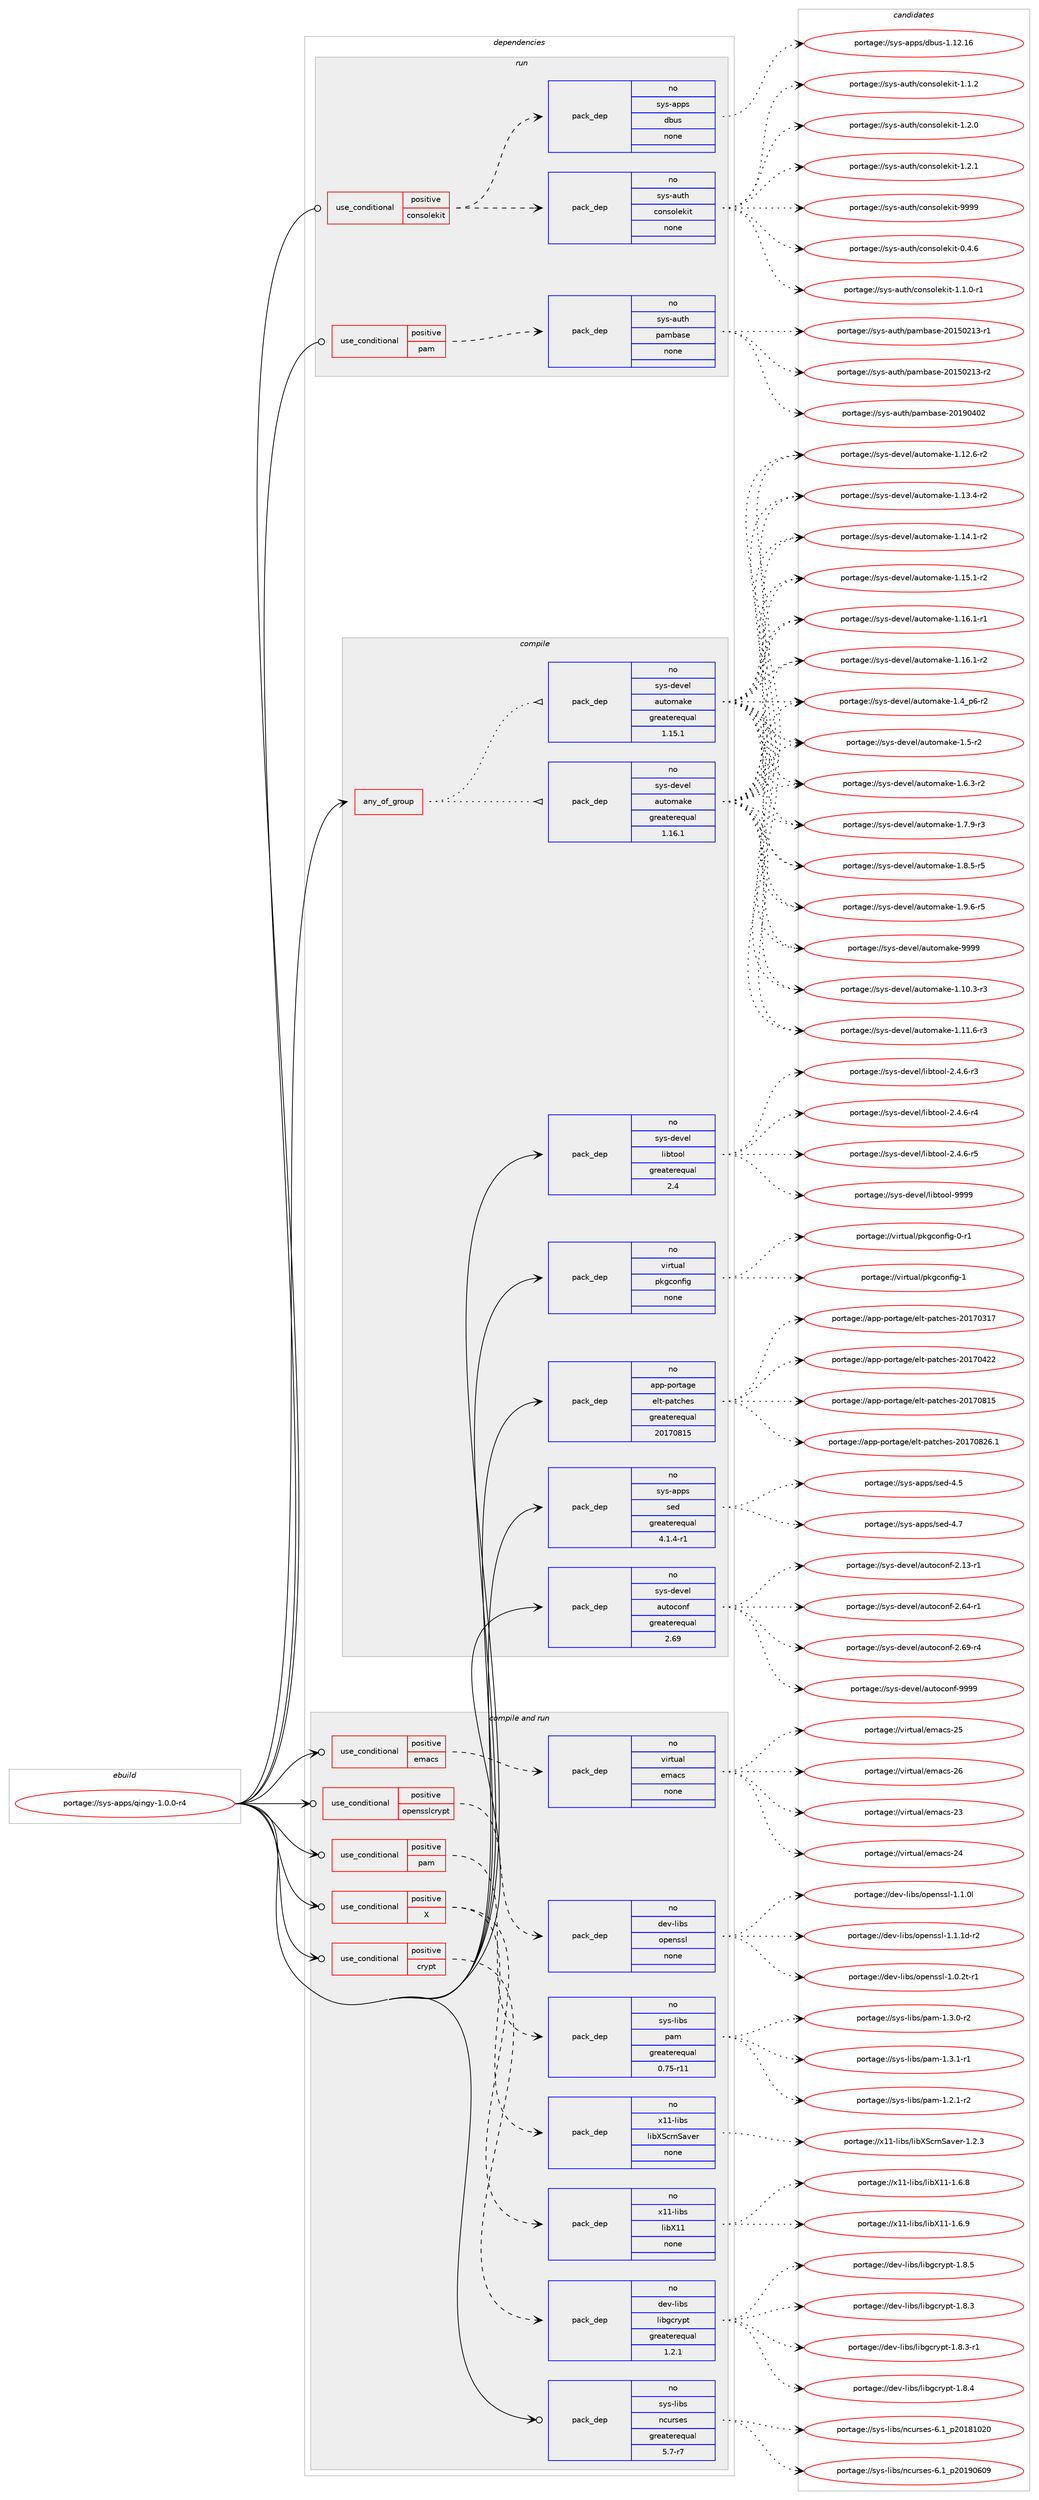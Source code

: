 digraph prolog {

# *************
# Graph options
# *************

newrank=true;
concentrate=true;
compound=true;
graph [rankdir=LR,fontname=Helvetica,fontsize=10,ranksep=1.5];#, ranksep=2.5, nodesep=0.2];
edge  [arrowhead=vee];
node  [fontname=Helvetica,fontsize=10];

# **********
# The ebuild
# **********

subgraph cluster_leftcol {
color=gray;
rank=same;
label=<<i>ebuild</i>>;
id [label="portage://sys-apps/qingy-1.0.0-r4", color=red, width=4, href="../sys-apps/qingy-1.0.0-r4.svg"];
}

# ****************
# The dependencies
# ****************

subgraph cluster_midcol {
color=gray;
label=<<i>dependencies</i>>;
subgraph cluster_compile {
fillcolor="#eeeeee";
style=filled;
label=<<i>compile</i>>;
subgraph any6636 {
dependency410830 [label=<<TABLE BORDER="0" CELLBORDER="1" CELLSPACING="0" CELLPADDING="4"><TR><TD CELLPADDING="10">any_of_group</TD></TR></TABLE>>, shape=none, color=red];subgraph pack303972 {
dependency410831 [label=<<TABLE BORDER="0" CELLBORDER="1" CELLSPACING="0" CELLPADDING="4" WIDTH="220"><TR><TD ROWSPAN="6" CELLPADDING="30">pack_dep</TD></TR><TR><TD WIDTH="110">no</TD></TR><TR><TD>sys-devel</TD></TR><TR><TD>automake</TD></TR><TR><TD>greaterequal</TD></TR><TR><TD>1.16.1</TD></TR></TABLE>>, shape=none, color=blue];
}
dependency410830:e -> dependency410831:w [weight=20,style="dotted",arrowhead="oinv"];
subgraph pack303973 {
dependency410832 [label=<<TABLE BORDER="0" CELLBORDER="1" CELLSPACING="0" CELLPADDING="4" WIDTH="220"><TR><TD ROWSPAN="6" CELLPADDING="30">pack_dep</TD></TR><TR><TD WIDTH="110">no</TD></TR><TR><TD>sys-devel</TD></TR><TR><TD>automake</TD></TR><TR><TD>greaterequal</TD></TR><TR><TD>1.15.1</TD></TR></TABLE>>, shape=none, color=blue];
}
dependency410830:e -> dependency410832:w [weight=20,style="dotted",arrowhead="oinv"];
}
id:e -> dependency410830:w [weight=20,style="solid",arrowhead="vee"];
subgraph pack303974 {
dependency410833 [label=<<TABLE BORDER="0" CELLBORDER="1" CELLSPACING="0" CELLPADDING="4" WIDTH="220"><TR><TD ROWSPAN="6" CELLPADDING="30">pack_dep</TD></TR><TR><TD WIDTH="110">no</TD></TR><TR><TD>app-portage</TD></TR><TR><TD>elt-patches</TD></TR><TR><TD>greaterequal</TD></TR><TR><TD>20170815</TD></TR></TABLE>>, shape=none, color=blue];
}
id:e -> dependency410833:w [weight=20,style="solid",arrowhead="vee"];
subgraph pack303975 {
dependency410834 [label=<<TABLE BORDER="0" CELLBORDER="1" CELLSPACING="0" CELLPADDING="4" WIDTH="220"><TR><TD ROWSPAN="6" CELLPADDING="30">pack_dep</TD></TR><TR><TD WIDTH="110">no</TD></TR><TR><TD>sys-apps</TD></TR><TR><TD>sed</TD></TR><TR><TD>greaterequal</TD></TR><TR><TD>4.1.4-r1</TD></TR></TABLE>>, shape=none, color=blue];
}
id:e -> dependency410834:w [weight=20,style="solid",arrowhead="vee"];
subgraph pack303976 {
dependency410835 [label=<<TABLE BORDER="0" CELLBORDER="1" CELLSPACING="0" CELLPADDING="4" WIDTH="220"><TR><TD ROWSPAN="6" CELLPADDING="30">pack_dep</TD></TR><TR><TD WIDTH="110">no</TD></TR><TR><TD>sys-devel</TD></TR><TR><TD>autoconf</TD></TR><TR><TD>greaterequal</TD></TR><TR><TD>2.69</TD></TR></TABLE>>, shape=none, color=blue];
}
id:e -> dependency410835:w [weight=20,style="solid",arrowhead="vee"];
subgraph pack303977 {
dependency410836 [label=<<TABLE BORDER="0" CELLBORDER="1" CELLSPACING="0" CELLPADDING="4" WIDTH="220"><TR><TD ROWSPAN="6" CELLPADDING="30">pack_dep</TD></TR><TR><TD WIDTH="110">no</TD></TR><TR><TD>sys-devel</TD></TR><TR><TD>libtool</TD></TR><TR><TD>greaterequal</TD></TR><TR><TD>2.4</TD></TR></TABLE>>, shape=none, color=blue];
}
id:e -> dependency410836:w [weight=20,style="solid",arrowhead="vee"];
subgraph pack303978 {
dependency410837 [label=<<TABLE BORDER="0" CELLBORDER="1" CELLSPACING="0" CELLPADDING="4" WIDTH="220"><TR><TD ROWSPAN="6" CELLPADDING="30">pack_dep</TD></TR><TR><TD WIDTH="110">no</TD></TR><TR><TD>virtual</TD></TR><TR><TD>pkgconfig</TD></TR><TR><TD>none</TD></TR><TR><TD></TD></TR></TABLE>>, shape=none, color=blue];
}
id:e -> dependency410837:w [weight=20,style="solid",arrowhead="vee"];
}
subgraph cluster_compileandrun {
fillcolor="#eeeeee";
style=filled;
label=<<i>compile and run</i>>;
subgraph cond99999 {
dependency410838 [label=<<TABLE BORDER="0" CELLBORDER="1" CELLSPACING="0" CELLPADDING="4"><TR><TD ROWSPAN="3" CELLPADDING="10">use_conditional</TD></TR><TR><TD>positive</TD></TR><TR><TD>X</TD></TR></TABLE>>, shape=none, color=red];
subgraph pack303979 {
dependency410839 [label=<<TABLE BORDER="0" CELLBORDER="1" CELLSPACING="0" CELLPADDING="4" WIDTH="220"><TR><TD ROWSPAN="6" CELLPADDING="30">pack_dep</TD></TR><TR><TD WIDTH="110">no</TD></TR><TR><TD>x11-libs</TD></TR><TR><TD>libX11</TD></TR><TR><TD>none</TD></TR><TR><TD></TD></TR></TABLE>>, shape=none, color=blue];
}
dependency410838:e -> dependency410839:w [weight=20,style="dashed",arrowhead="vee"];
subgraph pack303980 {
dependency410840 [label=<<TABLE BORDER="0" CELLBORDER="1" CELLSPACING="0" CELLPADDING="4" WIDTH="220"><TR><TD ROWSPAN="6" CELLPADDING="30">pack_dep</TD></TR><TR><TD WIDTH="110">no</TD></TR><TR><TD>x11-libs</TD></TR><TR><TD>libXScrnSaver</TD></TR><TR><TD>none</TD></TR><TR><TD></TD></TR></TABLE>>, shape=none, color=blue];
}
dependency410838:e -> dependency410840:w [weight=20,style="dashed",arrowhead="vee"];
}
id:e -> dependency410838:w [weight=20,style="solid",arrowhead="odotvee"];
subgraph cond100000 {
dependency410841 [label=<<TABLE BORDER="0" CELLBORDER="1" CELLSPACING="0" CELLPADDING="4"><TR><TD ROWSPAN="3" CELLPADDING="10">use_conditional</TD></TR><TR><TD>positive</TD></TR><TR><TD>crypt</TD></TR></TABLE>>, shape=none, color=red];
subgraph pack303981 {
dependency410842 [label=<<TABLE BORDER="0" CELLBORDER="1" CELLSPACING="0" CELLPADDING="4" WIDTH="220"><TR><TD ROWSPAN="6" CELLPADDING="30">pack_dep</TD></TR><TR><TD WIDTH="110">no</TD></TR><TR><TD>dev-libs</TD></TR><TR><TD>libgcrypt</TD></TR><TR><TD>greaterequal</TD></TR><TR><TD>1.2.1</TD></TR></TABLE>>, shape=none, color=blue];
}
dependency410841:e -> dependency410842:w [weight=20,style="dashed",arrowhead="vee"];
}
id:e -> dependency410841:w [weight=20,style="solid",arrowhead="odotvee"];
subgraph cond100001 {
dependency410843 [label=<<TABLE BORDER="0" CELLBORDER="1" CELLSPACING="0" CELLPADDING="4"><TR><TD ROWSPAN="3" CELLPADDING="10">use_conditional</TD></TR><TR><TD>positive</TD></TR><TR><TD>emacs</TD></TR></TABLE>>, shape=none, color=red];
subgraph pack303982 {
dependency410844 [label=<<TABLE BORDER="0" CELLBORDER="1" CELLSPACING="0" CELLPADDING="4" WIDTH="220"><TR><TD ROWSPAN="6" CELLPADDING="30">pack_dep</TD></TR><TR><TD WIDTH="110">no</TD></TR><TR><TD>virtual</TD></TR><TR><TD>emacs</TD></TR><TR><TD>none</TD></TR><TR><TD></TD></TR></TABLE>>, shape=none, color=blue];
}
dependency410843:e -> dependency410844:w [weight=20,style="dashed",arrowhead="vee"];
}
id:e -> dependency410843:w [weight=20,style="solid",arrowhead="odotvee"];
subgraph cond100002 {
dependency410845 [label=<<TABLE BORDER="0" CELLBORDER="1" CELLSPACING="0" CELLPADDING="4"><TR><TD ROWSPAN="3" CELLPADDING="10">use_conditional</TD></TR><TR><TD>positive</TD></TR><TR><TD>opensslcrypt</TD></TR></TABLE>>, shape=none, color=red];
subgraph pack303983 {
dependency410846 [label=<<TABLE BORDER="0" CELLBORDER="1" CELLSPACING="0" CELLPADDING="4" WIDTH="220"><TR><TD ROWSPAN="6" CELLPADDING="30">pack_dep</TD></TR><TR><TD WIDTH="110">no</TD></TR><TR><TD>dev-libs</TD></TR><TR><TD>openssl</TD></TR><TR><TD>none</TD></TR><TR><TD></TD></TR></TABLE>>, shape=none, color=blue];
}
dependency410845:e -> dependency410846:w [weight=20,style="dashed",arrowhead="vee"];
}
id:e -> dependency410845:w [weight=20,style="solid",arrowhead="odotvee"];
subgraph cond100003 {
dependency410847 [label=<<TABLE BORDER="0" CELLBORDER="1" CELLSPACING="0" CELLPADDING="4"><TR><TD ROWSPAN="3" CELLPADDING="10">use_conditional</TD></TR><TR><TD>positive</TD></TR><TR><TD>pam</TD></TR></TABLE>>, shape=none, color=red];
subgraph pack303984 {
dependency410848 [label=<<TABLE BORDER="0" CELLBORDER="1" CELLSPACING="0" CELLPADDING="4" WIDTH="220"><TR><TD ROWSPAN="6" CELLPADDING="30">pack_dep</TD></TR><TR><TD WIDTH="110">no</TD></TR><TR><TD>sys-libs</TD></TR><TR><TD>pam</TD></TR><TR><TD>greaterequal</TD></TR><TR><TD>0.75-r11</TD></TR></TABLE>>, shape=none, color=blue];
}
dependency410847:e -> dependency410848:w [weight=20,style="dashed",arrowhead="vee"];
}
id:e -> dependency410847:w [weight=20,style="solid",arrowhead="odotvee"];
subgraph pack303985 {
dependency410849 [label=<<TABLE BORDER="0" CELLBORDER="1" CELLSPACING="0" CELLPADDING="4" WIDTH="220"><TR><TD ROWSPAN="6" CELLPADDING="30">pack_dep</TD></TR><TR><TD WIDTH="110">no</TD></TR><TR><TD>sys-libs</TD></TR><TR><TD>ncurses</TD></TR><TR><TD>greaterequal</TD></TR><TR><TD>5.7-r7</TD></TR></TABLE>>, shape=none, color=blue];
}
id:e -> dependency410849:w [weight=20,style="solid",arrowhead="odotvee"];
}
subgraph cluster_run {
fillcolor="#eeeeee";
style=filled;
label=<<i>run</i>>;
subgraph cond100004 {
dependency410850 [label=<<TABLE BORDER="0" CELLBORDER="1" CELLSPACING="0" CELLPADDING="4"><TR><TD ROWSPAN="3" CELLPADDING="10">use_conditional</TD></TR><TR><TD>positive</TD></TR><TR><TD>consolekit</TD></TR></TABLE>>, shape=none, color=red];
subgraph pack303986 {
dependency410851 [label=<<TABLE BORDER="0" CELLBORDER="1" CELLSPACING="0" CELLPADDING="4" WIDTH="220"><TR><TD ROWSPAN="6" CELLPADDING="30">pack_dep</TD></TR><TR><TD WIDTH="110">no</TD></TR><TR><TD>sys-auth</TD></TR><TR><TD>consolekit</TD></TR><TR><TD>none</TD></TR><TR><TD></TD></TR></TABLE>>, shape=none, color=blue];
}
dependency410850:e -> dependency410851:w [weight=20,style="dashed",arrowhead="vee"];
subgraph pack303987 {
dependency410852 [label=<<TABLE BORDER="0" CELLBORDER="1" CELLSPACING="0" CELLPADDING="4" WIDTH="220"><TR><TD ROWSPAN="6" CELLPADDING="30">pack_dep</TD></TR><TR><TD WIDTH="110">no</TD></TR><TR><TD>sys-apps</TD></TR><TR><TD>dbus</TD></TR><TR><TD>none</TD></TR><TR><TD></TD></TR></TABLE>>, shape=none, color=blue];
}
dependency410850:e -> dependency410852:w [weight=20,style="dashed",arrowhead="vee"];
}
id:e -> dependency410850:w [weight=20,style="solid",arrowhead="odot"];
subgraph cond100005 {
dependency410853 [label=<<TABLE BORDER="0" CELLBORDER="1" CELLSPACING="0" CELLPADDING="4"><TR><TD ROWSPAN="3" CELLPADDING="10">use_conditional</TD></TR><TR><TD>positive</TD></TR><TR><TD>pam</TD></TR></TABLE>>, shape=none, color=red];
subgraph pack303988 {
dependency410854 [label=<<TABLE BORDER="0" CELLBORDER="1" CELLSPACING="0" CELLPADDING="4" WIDTH="220"><TR><TD ROWSPAN="6" CELLPADDING="30">pack_dep</TD></TR><TR><TD WIDTH="110">no</TD></TR><TR><TD>sys-auth</TD></TR><TR><TD>pambase</TD></TR><TR><TD>none</TD></TR><TR><TD></TD></TR></TABLE>>, shape=none, color=blue];
}
dependency410853:e -> dependency410854:w [weight=20,style="dashed",arrowhead="vee"];
}
id:e -> dependency410853:w [weight=20,style="solid",arrowhead="odot"];
}
}

# **************
# The candidates
# **************

subgraph cluster_choices {
rank=same;
color=gray;
label=<<i>candidates</i>>;

subgraph choice303972 {
color=black;
nodesep=1;
choiceportage11512111545100101118101108479711711611110997107101454946494846514511451 [label="portage://sys-devel/automake-1.10.3-r3", color=red, width=4,href="../sys-devel/automake-1.10.3-r3.svg"];
choiceportage11512111545100101118101108479711711611110997107101454946494946544511451 [label="portage://sys-devel/automake-1.11.6-r3", color=red, width=4,href="../sys-devel/automake-1.11.6-r3.svg"];
choiceportage11512111545100101118101108479711711611110997107101454946495046544511450 [label="portage://sys-devel/automake-1.12.6-r2", color=red, width=4,href="../sys-devel/automake-1.12.6-r2.svg"];
choiceportage11512111545100101118101108479711711611110997107101454946495146524511450 [label="portage://sys-devel/automake-1.13.4-r2", color=red, width=4,href="../sys-devel/automake-1.13.4-r2.svg"];
choiceportage11512111545100101118101108479711711611110997107101454946495246494511450 [label="portage://sys-devel/automake-1.14.1-r2", color=red, width=4,href="../sys-devel/automake-1.14.1-r2.svg"];
choiceportage11512111545100101118101108479711711611110997107101454946495346494511450 [label="portage://sys-devel/automake-1.15.1-r2", color=red, width=4,href="../sys-devel/automake-1.15.1-r2.svg"];
choiceportage11512111545100101118101108479711711611110997107101454946495446494511449 [label="portage://sys-devel/automake-1.16.1-r1", color=red, width=4,href="../sys-devel/automake-1.16.1-r1.svg"];
choiceportage11512111545100101118101108479711711611110997107101454946495446494511450 [label="portage://sys-devel/automake-1.16.1-r2", color=red, width=4,href="../sys-devel/automake-1.16.1-r2.svg"];
choiceportage115121115451001011181011084797117116111109971071014549465295112544511450 [label="portage://sys-devel/automake-1.4_p6-r2", color=red, width=4,href="../sys-devel/automake-1.4_p6-r2.svg"];
choiceportage11512111545100101118101108479711711611110997107101454946534511450 [label="portage://sys-devel/automake-1.5-r2", color=red, width=4,href="../sys-devel/automake-1.5-r2.svg"];
choiceportage115121115451001011181011084797117116111109971071014549465446514511450 [label="portage://sys-devel/automake-1.6.3-r2", color=red, width=4,href="../sys-devel/automake-1.6.3-r2.svg"];
choiceportage115121115451001011181011084797117116111109971071014549465546574511451 [label="portage://sys-devel/automake-1.7.9-r3", color=red, width=4,href="../sys-devel/automake-1.7.9-r3.svg"];
choiceportage115121115451001011181011084797117116111109971071014549465646534511453 [label="portage://sys-devel/automake-1.8.5-r5", color=red, width=4,href="../sys-devel/automake-1.8.5-r5.svg"];
choiceportage115121115451001011181011084797117116111109971071014549465746544511453 [label="portage://sys-devel/automake-1.9.6-r5", color=red, width=4,href="../sys-devel/automake-1.9.6-r5.svg"];
choiceportage115121115451001011181011084797117116111109971071014557575757 [label="portage://sys-devel/automake-9999", color=red, width=4,href="../sys-devel/automake-9999.svg"];
dependency410831:e -> choiceportage11512111545100101118101108479711711611110997107101454946494846514511451:w [style=dotted,weight="100"];
dependency410831:e -> choiceportage11512111545100101118101108479711711611110997107101454946494946544511451:w [style=dotted,weight="100"];
dependency410831:e -> choiceportage11512111545100101118101108479711711611110997107101454946495046544511450:w [style=dotted,weight="100"];
dependency410831:e -> choiceportage11512111545100101118101108479711711611110997107101454946495146524511450:w [style=dotted,weight="100"];
dependency410831:e -> choiceportage11512111545100101118101108479711711611110997107101454946495246494511450:w [style=dotted,weight="100"];
dependency410831:e -> choiceportage11512111545100101118101108479711711611110997107101454946495346494511450:w [style=dotted,weight="100"];
dependency410831:e -> choiceportage11512111545100101118101108479711711611110997107101454946495446494511449:w [style=dotted,weight="100"];
dependency410831:e -> choiceportage11512111545100101118101108479711711611110997107101454946495446494511450:w [style=dotted,weight="100"];
dependency410831:e -> choiceportage115121115451001011181011084797117116111109971071014549465295112544511450:w [style=dotted,weight="100"];
dependency410831:e -> choiceportage11512111545100101118101108479711711611110997107101454946534511450:w [style=dotted,weight="100"];
dependency410831:e -> choiceportage115121115451001011181011084797117116111109971071014549465446514511450:w [style=dotted,weight="100"];
dependency410831:e -> choiceportage115121115451001011181011084797117116111109971071014549465546574511451:w [style=dotted,weight="100"];
dependency410831:e -> choiceportage115121115451001011181011084797117116111109971071014549465646534511453:w [style=dotted,weight="100"];
dependency410831:e -> choiceportage115121115451001011181011084797117116111109971071014549465746544511453:w [style=dotted,weight="100"];
dependency410831:e -> choiceportage115121115451001011181011084797117116111109971071014557575757:w [style=dotted,weight="100"];
}
subgraph choice303973 {
color=black;
nodesep=1;
choiceportage11512111545100101118101108479711711611110997107101454946494846514511451 [label="portage://sys-devel/automake-1.10.3-r3", color=red, width=4,href="../sys-devel/automake-1.10.3-r3.svg"];
choiceportage11512111545100101118101108479711711611110997107101454946494946544511451 [label="portage://sys-devel/automake-1.11.6-r3", color=red, width=4,href="../sys-devel/automake-1.11.6-r3.svg"];
choiceportage11512111545100101118101108479711711611110997107101454946495046544511450 [label="portage://sys-devel/automake-1.12.6-r2", color=red, width=4,href="../sys-devel/automake-1.12.6-r2.svg"];
choiceportage11512111545100101118101108479711711611110997107101454946495146524511450 [label="portage://sys-devel/automake-1.13.4-r2", color=red, width=4,href="../sys-devel/automake-1.13.4-r2.svg"];
choiceportage11512111545100101118101108479711711611110997107101454946495246494511450 [label="portage://sys-devel/automake-1.14.1-r2", color=red, width=4,href="../sys-devel/automake-1.14.1-r2.svg"];
choiceportage11512111545100101118101108479711711611110997107101454946495346494511450 [label="portage://sys-devel/automake-1.15.1-r2", color=red, width=4,href="../sys-devel/automake-1.15.1-r2.svg"];
choiceportage11512111545100101118101108479711711611110997107101454946495446494511449 [label="portage://sys-devel/automake-1.16.1-r1", color=red, width=4,href="../sys-devel/automake-1.16.1-r1.svg"];
choiceportage11512111545100101118101108479711711611110997107101454946495446494511450 [label="portage://sys-devel/automake-1.16.1-r2", color=red, width=4,href="../sys-devel/automake-1.16.1-r2.svg"];
choiceportage115121115451001011181011084797117116111109971071014549465295112544511450 [label="portage://sys-devel/automake-1.4_p6-r2", color=red, width=4,href="../sys-devel/automake-1.4_p6-r2.svg"];
choiceportage11512111545100101118101108479711711611110997107101454946534511450 [label="portage://sys-devel/automake-1.5-r2", color=red, width=4,href="../sys-devel/automake-1.5-r2.svg"];
choiceportage115121115451001011181011084797117116111109971071014549465446514511450 [label="portage://sys-devel/automake-1.6.3-r2", color=red, width=4,href="../sys-devel/automake-1.6.3-r2.svg"];
choiceportage115121115451001011181011084797117116111109971071014549465546574511451 [label="portage://sys-devel/automake-1.7.9-r3", color=red, width=4,href="../sys-devel/automake-1.7.9-r3.svg"];
choiceportage115121115451001011181011084797117116111109971071014549465646534511453 [label="portage://sys-devel/automake-1.8.5-r5", color=red, width=4,href="../sys-devel/automake-1.8.5-r5.svg"];
choiceportage115121115451001011181011084797117116111109971071014549465746544511453 [label="portage://sys-devel/automake-1.9.6-r5", color=red, width=4,href="../sys-devel/automake-1.9.6-r5.svg"];
choiceportage115121115451001011181011084797117116111109971071014557575757 [label="portage://sys-devel/automake-9999", color=red, width=4,href="../sys-devel/automake-9999.svg"];
dependency410832:e -> choiceportage11512111545100101118101108479711711611110997107101454946494846514511451:w [style=dotted,weight="100"];
dependency410832:e -> choiceportage11512111545100101118101108479711711611110997107101454946494946544511451:w [style=dotted,weight="100"];
dependency410832:e -> choiceportage11512111545100101118101108479711711611110997107101454946495046544511450:w [style=dotted,weight="100"];
dependency410832:e -> choiceportage11512111545100101118101108479711711611110997107101454946495146524511450:w [style=dotted,weight="100"];
dependency410832:e -> choiceportage11512111545100101118101108479711711611110997107101454946495246494511450:w [style=dotted,weight="100"];
dependency410832:e -> choiceportage11512111545100101118101108479711711611110997107101454946495346494511450:w [style=dotted,weight="100"];
dependency410832:e -> choiceportage11512111545100101118101108479711711611110997107101454946495446494511449:w [style=dotted,weight="100"];
dependency410832:e -> choiceportage11512111545100101118101108479711711611110997107101454946495446494511450:w [style=dotted,weight="100"];
dependency410832:e -> choiceportage115121115451001011181011084797117116111109971071014549465295112544511450:w [style=dotted,weight="100"];
dependency410832:e -> choiceportage11512111545100101118101108479711711611110997107101454946534511450:w [style=dotted,weight="100"];
dependency410832:e -> choiceportage115121115451001011181011084797117116111109971071014549465446514511450:w [style=dotted,weight="100"];
dependency410832:e -> choiceportage115121115451001011181011084797117116111109971071014549465546574511451:w [style=dotted,weight="100"];
dependency410832:e -> choiceportage115121115451001011181011084797117116111109971071014549465646534511453:w [style=dotted,weight="100"];
dependency410832:e -> choiceportage115121115451001011181011084797117116111109971071014549465746544511453:w [style=dotted,weight="100"];
dependency410832:e -> choiceportage115121115451001011181011084797117116111109971071014557575757:w [style=dotted,weight="100"];
}
subgraph choice303974 {
color=black;
nodesep=1;
choiceportage97112112451121111141169710310147101108116451129711699104101115455048495548514955 [label="portage://app-portage/elt-patches-20170317", color=red, width=4,href="../app-portage/elt-patches-20170317.svg"];
choiceportage97112112451121111141169710310147101108116451129711699104101115455048495548525050 [label="portage://app-portage/elt-patches-20170422", color=red, width=4,href="../app-portage/elt-patches-20170422.svg"];
choiceportage97112112451121111141169710310147101108116451129711699104101115455048495548564953 [label="portage://app-portage/elt-patches-20170815", color=red, width=4,href="../app-portage/elt-patches-20170815.svg"];
choiceportage971121124511211111411697103101471011081164511297116991041011154550484955485650544649 [label="portage://app-portage/elt-patches-20170826.1", color=red, width=4,href="../app-portage/elt-patches-20170826.1.svg"];
dependency410833:e -> choiceportage97112112451121111141169710310147101108116451129711699104101115455048495548514955:w [style=dotted,weight="100"];
dependency410833:e -> choiceportage97112112451121111141169710310147101108116451129711699104101115455048495548525050:w [style=dotted,weight="100"];
dependency410833:e -> choiceportage97112112451121111141169710310147101108116451129711699104101115455048495548564953:w [style=dotted,weight="100"];
dependency410833:e -> choiceportage971121124511211111411697103101471011081164511297116991041011154550484955485650544649:w [style=dotted,weight="100"];
}
subgraph choice303975 {
color=black;
nodesep=1;
choiceportage11512111545971121121154711510110045524653 [label="portage://sys-apps/sed-4.5", color=red, width=4,href="../sys-apps/sed-4.5.svg"];
choiceportage11512111545971121121154711510110045524655 [label="portage://sys-apps/sed-4.7", color=red, width=4,href="../sys-apps/sed-4.7.svg"];
dependency410834:e -> choiceportage11512111545971121121154711510110045524653:w [style=dotted,weight="100"];
dependency410834:e -> choiceportage11512111545971121121154711510110045524655:w [style=dotted,weight="100"];
}
subgraph choice303976 {
color=black;
nodesep=1;
choiceportage1151211154510010111810110847971171161119911111010245504649514511449 [label="portage://sys-devel/autoconf-2.13-r1", color=red, width=4,href="../sys-devel/autoconf-2.13-r1.svg"];
choiceportage1151211154510010111810110847971171161119911111010245504654524511449 [label="portage://sys-devel/autoconf-2.64-r1", color=red, width=4,href="../sys-devel/autoconf-2.64-r1.svg"];
choiceportage1151211154510010111810110847971171161119911111010245504654574511452 [label="portage://sys-devel/autoconf-2.69-r4", color=red, width=4,href="../sys-devel/autoconf-2.69-r4.svg"];
choiceportage115121115451001011181011084797117116111991111101024557575757 [label="portage://sys-devel/autoconf-9999", color=red, width=4,href="../sys-devel/autoconf-9999.svg"];
dependency410835:e -> choiceportage1151211154510010111810110847971171161119911111010245504649514511449:w [style=dotted,weight="100"];
dependency410835:e -> choiceportage1151211154510010111810110847971171161119911111010245504654524511449:w [style=dotted,weight="100"];
dependency410835:e -> choiceportage1151211154510010111810110847971171161119911111010245504654574511452:w [style=dotted,weight="100"];
dependency410835:e -> choiceportage115121115451001011181011084797117116111991111101024557575757:w [style=dotted,weight="100"];
}
subgraph choice303977 {
color=black;
nodesep=1;
choiceportage1151211154510010111810110847108105981161111111084550465246544511451 [label="portage://sys-devel/libtool-2.4.6-r3", color=red, width=4,href="../sys-devel/libtool-2.4.6-r3.svg"];
choiceportage1151211154510010111810110847108105981161111111084550465246544511452 [label="portage://sys-devel/libtool-2.4.6-r4", color=red, width=4,href="../sys-devel/libtool-2.4.6-r4.svg"];
choiceportage1151211154510010111810110847108105981161111111084550465246544511453 [label="portage://sys-devel/libtool-2.4.6-r5", color=red, width=4,href="../sys-devel/libtool-2.4.6-r5.svg"];
choiceportage1151211154510010111810110847108105981161111111084557575757 [label="portage://sys-devel/libtool-9999", color=red, width=4,href="../sys-devel/libtool-9999.svg"];
dependency410836:e -> choiceportage1151211154510010111810110847108105981161111111084550465246544511451:w [style=dotted,weight="100"];
dependency410836:e -> choiceportage1151211154510010111810110847108105981161111111084550465246544511452:w [style=dotted,weight="100"];
dependency410836:e -> choiceportage1151211154510010111810110847108105981161111111084550465246544511453:w [style=dotted,weight="100"];
dependency410836:e -> choiceportage1151211154510010111810110847108105981161111111084557575757:w [style=dotted,weight="100"];
}
subgraph choice303978 {
color=black;
nodesep=1;
choiceportage11810511411611797108471121071039911111010210510345484511449 [label="portage://virtual/pkgconfig-0-r1", color=red, width=4,href="../virtual/pkgconfig-0-r1.svg"];
choiceportage1181051141161179710847112107103991111101021051034549 [label="portage://virtual/pkgconfig-1", color=red, width=4,href="../virtual/pkgconfig-1.svg"];
dependency410837:e -> choiceportage11810511411611797108471121071039911111010210510345484511449:w [style=dotted,weight="100"];
dependency410837:e -> choiceportage1181051141161179710847112107103991111101021051034549:w [style=dotted,weight="100"];
}
subgraph choice303979 {
color=black;
nodesep=1;
choiceportage120494945108105981154710810598884949454946544656 [label="portage://x11-libs/libX11-1.6.8", color=red, width=4,href="../x11-libs/libX11-1.6.8.svg"];
choiceportage120494945108105981154710810598884949454946544657 [label="portage://x11-libs/libX11-1.6.9", color=red, width=4,href="../x11-libs/libX11-1.6.9.svg"];
dependency410839:e -> choiceportage120494945108105981154710810598884949454946544656:w [style=dotted,weight="100"];
dependency410839:e -> choiceportage120494945108105981154710810598884949454946544657:w [style=dotted,weight="100"];
}
subgraph choice303980 {
color=black;
nodesep=1;
choiceportage1204949451081059811547108105988883991141108397118101114454946504651 [label="portage://x11-libs/libXScrnSaver-1.2.3", color=red, width=4,href="../x11-libs/libXScrnSaver-1.2.3.svg"];
dependency410840:e -> choiceportage1204949451081059811547108105988883991141108397118101114454946504651:w [style=dotted,weight="100"];
}
subgraph choice303981 {
color=black;
nodesep=1;
choiceportage1001011184510810598115471081059810399114121112116454946564651 [label="portage://dev-libs/libgcrypt-1.8.3", color=red, width=4,href="../dev-libs/libgcrypt-1.8.3.svg"];
choiceportage10010111845108105981154710810598103991141211121164549465646514511449 [label="portage://dev-libs/libgcrypt-1.8.3-r1", color=red, width=4,href="../dev-libs/libgcrypt-1.8.3-r1.svg"];
choiceportage1001011184510810598115471081059810399114121112116454946564652 [label="portage://dev-libs/libgcrypt-1.8.4", color=red, width=4,href="../dev-libs/libgcrypt-1.8.4.svg"];
choiceportage1001011184510810598115471081059810399114121112116454946564653 [label="portage://dev-libs/libgcrypt-1.8.5", color=red, width=4,href="../dev-libs/libgcrypt-1.8.5.svg"];
dependency410842:e -> choiceportage1001011184510810598115471081059810399114121112116454946564651:w [style=dotted,weight="100"];
dependency410842:e -> choiceportage10010111845108105981154710810598103991141211121164549465646514511449:w [style=dotted,weight="100"];
dependency410842:e -> choiceportage1001011184510810598115471081059810399114121112116454946564652:w [style=dotted,weight="100"];
dependency410842:e -> choiceportage1001011184510810598115471081059810399114121112116454946564653:w [style=dotted,weight="100"];
}
subgraph choice303982 {
color=black;
nodesep=1;
choiceportage11810511411611797108471011099799115455051 [label="portage://virtual/emacs-23", color=red, width=4,href="../virtual/emacs-23.svg"];
choiceportage11810511411611797108471011099799115455052 [label="portage://virtual/emacs-24", color=red, width=4,href="../virtual/emacs-24.svg"];
choiceportage11810511411611797108471011099799115455053 [label="portage://virtual/emacs-25", color=red, width=4,href="../virtual/emacs-25.svg"];
choiceportage11810511411611797108471011099799115455054 [label="portage://virtual/emacs-26", color=red, width=4,href="../virtual/emacs-26.svg"];
dependency410844:e -> choiceportage11810511411611797108471011099799115455051:w [style=dotted,weight="100"];
dependency410844:e -> choiceportage11810511411611797108471011099799115455052:w [style=dotted,weight="100"];
dependency410844:e -> choiceportage11810511411611797108471011099799115455053:w [style=dotted,weight="100"];
dependency410844:e -> choiceportage11810511411611797108471011099799115455054:w [style=dotted,weight="100"];
}
subgraph choice303983 {
color=black;
nodesep=1;
choiceportage1001011184510810598115471111121011101151151084549464846501164511449 [label="portage://dev-libs/openssl-1.0.2t-r1", color=red, width=4,href="../dev-libs/openssl-1.0.2t-r1.svg"];
choiceportage100101118451081059811547111112101110115115108454946494648108 [label="portage://dev-libs/openssl-1.1.0l", color=red, width=4,href="../dev-libs/openssl-1.1.0l.svg"];
choiceportage1001011184510810598115471111121011101151151084549464946491004511450 [label="portage://dev-libs/openssl-1.1.1d-r2", color=red, width=4,href="../dev-libs/openssl-1.1.1d-r2.svg"];
dependency410846:e -> choiceportage1001011184510810598115471111121011101151151084549464846501164511449:w [style=dotted,weight="100"];
dependency410846:e -> choiceportage100101118451081059811547111112101110115115108454946494648108:w [style=dotted,weight="100"];
dependency410846:e -> choiceportage1001011184510810598115471111121011101151151084549464946491004511450:w [style=dotted,weight="100"];
}
subgraph choice303984 {
color=black;
nodesep=1;
choiceportage115121115451081059811547112971094549465046494511450 [label="portage://sys-libs/pam-1.2.1-r2", color=red, width=4,href="../sys-libs/pam-1.2.1-r2.svg"];
choiceportage115121115451081059811547112971094549465146484511450 [label="portage://sys-libs/pam-1.3.0-r2", color=red, width=4,href="../sys-libs/pam-1.3.0-r2.svg"];
choiceportage115121115451081059811547112971094549465146494511449 [label="portage://sys-libs/pam-1.3.1-r1", color=red, width=4,href="../sys-libs/pam-1.3.1-r1.svg"];
dependency410848:e -> choiceportage115121115451081059811547112971094549465046494511450:w [style=dotted,weight="100"];
dependency410848:e -> choiceportage115121115451081059811547112971094549465146484511450:w [style=dotted,weight="100"];
dependency410848:e -> choiceportage115121115451081059811547112971094549465146494511449:w [style=dotted,weight="100"];
}
subgraph choice303985 {
color=black;
nodesep=1;
choiceportage1151211154510810598115471109911711411510111545544649951125048495649485048 [label="portage://sys-libs/ncurses-6.1_p20181020", color=red, width=4,href="../sys-libs/ncurses-6.1_p20181020.svg"];
choiceportage1151211154510810598115471109911711411510111545544649951125048495748544857 [label="portage://sys-libs/ncurses-6.1_p20190609", color=red, width=4,href="../sys-libs/ncurses-6.1_p20190609.svg"];
dependency410849:e -> choiceportage1151211154510810598115471109911711411510111545544649951125048495649485048:w [style=dotted,weight="100"];
dependency410849:e -> choiceportage1151211154510810598115471109911711411510111545544649951125048495748544857:w [style=dotted,weight="100"];
}
subgraph choice303986 {
color=black;
nodesep=1;
choiceportage11512111545971171161044799111110115111108101107105116454846524654 [label="portage://sys-auth/consolekit-0.4.6", color=red, width=4,href="../sys-auth/consolekit-0.4.6.svg"];
choiceportage115121115459711711610447991111101151111081011071051164549464946484511449 [label="portage://sys-auth/consolekit-1.1.0-r1", color=red, width=4,href="../sys-auth/consolekit-1.1.0-r1.svg"];
choiceportage11512111545971171161044799111110115111108101107105116454946494650 [label="portage://sys-auth/consolekit-1.1.2", color=red, width=4,href="../sys-auth/consolekit-1.1.2.svg"];
choiceportage11512111545971171161044799111110115111108101107105116454946504648 [label="portage://sys-auth/consolekit-1.2.0", color=red, width=4,href="../sys-auth/consolekit-1.2.0.svg"];
choiceportage11512111545971171161044799111110115111108101107105116454946504649 [label="portage://sys-auth/consolekit-1.2.1", color=red, width=4,href="../sys-auth/consolekit-1.2.1.svg"];
choiceportage115121115459711711610447991111101151111081011071051164557575757 [label="portage://sys-auth/consolekit-9999", color=red, width=4,href="../sys-auth/consolekit-9999.svg"];
dependency410851:e -> choiceportage11512111545971171161044799111110115111108101107105116454846524654:w [style=dotted,weight="100"];
dependency410851:e -> choiceportage115121115459711711610447991111101151111081011071051164549464946484511449:w [style=dotted,weight="100"];
dependency410851:e -> choiceportage11512111545971171161044799111110115111108101107105116454946494650:w [style=dotted,weight="100"];
dependency410851:e -> choiceportage11512111545971171161044799111110115111108101107105116454946504648:w [style=dotted,weight="100"];
dependency410851:e -> choiceportage11512111545971171161044799111110115111108101107105116454946504649:w [style=dotted,weight="100"];
dependency410851:e -> choiceportage115121115459711711610447991111101151111081011071051164557575757:w [style=dotted,weight="100"];
}
subgraph choice303987 {
color=black;
nodesep=1;
choiceportage115121115459711211211547100981171154549464950464954 [label="portage://sys-apps/dbus-1.12.16", color=red, width=4,href="../sys-apps/dbus-1.12.16.svg"];
dependency410852:e -> choiceportage115121115459711211211547100981171154549464950464954:w [style=dotted,weight="100"];
}
subgraph choice303988 {
color=black;
nodesep=1;
choiceportage1151211154597117116104471129710998971151014550484953485049514511449 [label="portage://sys-auth/pambase-20150213-r1", color=red, width=4,href="../sys-auth/pambase-20150213-r1.svg"];
choiceportage1151211154597117116104471129710998971151014550484953485049514511450 [label="portage://sys-auth/pambase-20150213-r2", color=red, width=4,href="../sys-auth/pambase-20150213-r2.svg"];
choiceportage115121115459711711610447112971099897115101455048495748524850 [label="portage://sys-auth/pambase-20190402", color=red, width=4,href="../sys-auth/pambase-20190402.svg"];
dependency410854:e -> choiceportage1151211154597117116104471129710998971151014550484953485049514511449:w [style=dotted,weight="100"];
dependency410854:e -> choiceportage1151211154597117116104471129710998971151014550484953485049514511450:w [style=dotted,weight="100"];
dependency410854:e -> choiceportage115121115459711711610447112971099897115101455048495748524850:w [style=dotted,weight="100"];
}
}

}
